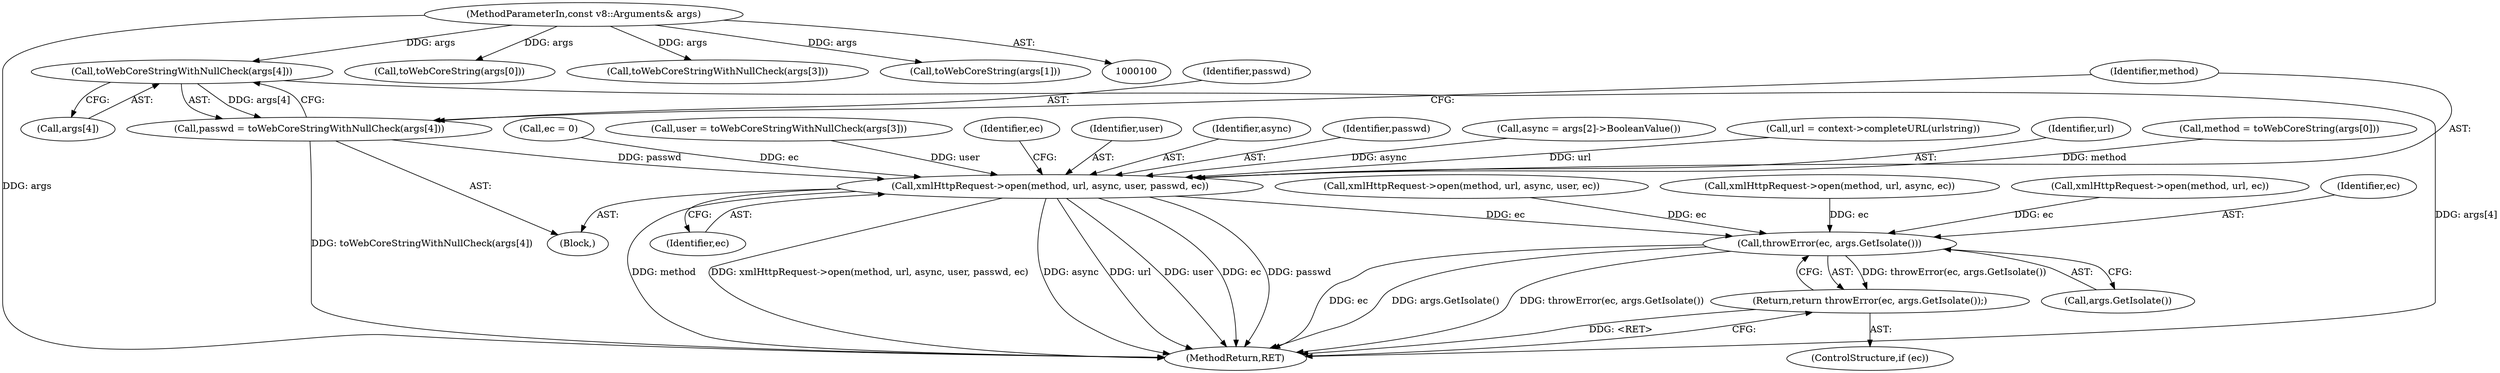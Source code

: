 digraph "0_Chrome_e9372a1bfd3588a80fcf49aa07321f0971dd6091_69@array" {
"1000183" [label="(Call,toWebCoreStringWithNullCheck(args[4]))"];
"1000101" [label="(MethodParameterIn,const v8::Arguments& args)"];
"1000181" [label="(Call,passwd = toWebCoreStringWithNullCheck(args[4]))"];
"1000187" [label="(Call,xmlHttpRequest->open(method, url, async, user, passwd, ec))"];
"1000215" [label="(Call,throwError(ec, args.GetIsolate()))"];
"1000214" [label="(Return,return throwError(ec, args.GetIsolate());)"];
"1000189" [label="(Identifier,url)"];
"1000184" [label="(Call,args[4])"];
"1000117" [label="(Call,method = toWebCoreString(args[0]))"];
"1000220" [label="(MethodReturn,RET)"];
"1000182" [label="(Identifier,passwd)"];
"1000101" [label="(MethodParameterIn,const v8::Arguments& args)"];
"1000179" [label="(Block,)"];
"1000145" [label="(Call,ec = 0)"];
"1000166" [label="(Call,user = toWebCoreStringWithNullCheck(args[3]))"];
"1000212" [label="(ControlStructure,if (ec))"];
"1000119" [label="(Call,toWebCoreString(args[0]))"];
"1000213" [label="(Identifier,ec)"];
"1000193" [label="(Identifier,ec)"];
"1000191" [label="(Identifier,user)"];
"1000190" [label="(Identifier,async)"];
"1000208" [label="(Call,xmlHttpRequest->open(method, url, ec))"];
"1000168" [label="(Call,toWebCoreStringWithNullCheck(args[3]))"];
"1000187" [label="(Call,xmlHttpRequest->open(method, url, async, user, passwd, ec))"];
"1000216" [label="(Identifier,ec)"];
"1000192" [label="(Identifier,passwd)"];
"1000183" [label="(Call,toWebCoreStringWithNullCheck(args[4]))"];
"1000217" [label="(Call,args.GetIsolate())"];
"1000195" [label="(Call,xmlHttpRequest->open(method, url, async, user, ec))"];
"1000214" [label="(Return,return throwError(ec, args.GetIsolate());)"];
"1000181" [label="(Call,passwd = toWebCoreStringWithNullCheck(args[4]))"];
"1000202" [label="(Call,xmlHttpRequest->open(method, url, async, ec))"];
"1000154" [label="(Call,async = args[2]->BooleanValue())"];
"1000126" [label="(Call,toWebCoreString(args[1]))"];
"1000215" [label="(Call,throwError(ec, args.GetIsolate()))"];
"1000140" [label="(Call,url = context->completeURL(urlstring))"];
"1000188" [label="(Identifier,method)"];
"1000183" -> "1000181"  [label="AST: "];
"1000183" -> "1000184"  [label="CFG: "];
"1000184" -> "1000183"  [label="AST: "];
"1000181" -> "1000183"  [label="CFG: "];
"1000183" -> "1000220"  [label="DDG: args[4]"];
"1000183" -> "1000181"  [label="DDG: args[4]"];
"1000101" -> "1000183"  [label="DDG: args"];
"1000101" -> "1000100"  [label="AST: "];
"1000101" -> "1000220"  [label="DDG: args"];
"1000101" -> "1000119"  [label="DDG: args"];
"1000101" -> "1000126"  [label="DDG: args"];
"1000101" -> "1000168"  [label="DDG: args"];
"1000181" -> "1000179"  [label="AST: "];
"1000182" -> "1000181"  [label="AST: "];
"1000188" -> "1000181"  [label="CFG: "];
"1000181" -> "1000220"  [label="DDG: toWebCoreStringWithNullCheck(args[4])"];
"1000181" -> "1000187"  [label="DDG: passwd"];
"1000187" -> "1000179"  [label="AST: "];
"1000187" -> "1000193"  [label="CFG: "];
"1000188" -> "1000187"  [label="AST: "];
"1000189" -> "1000187"  [label="AST: "];
"1000190" -> "1000187"  [label="AST: "];
"1000191" -> "1000187"  [label="AST: "];
"1000192" -> "1000187"  [label="AST: "];
"1000193" -> "1000187"  [label="AST: "];
"1000213" -> "1000187"  [label="CFG: "];
"1000187" -> "1000220"  [label="DDG: method"];
"1000187" -> "1000220"  [label="DDG: xmlHttpRequest->open(method, url, async, user, passwd, ec)"];
"1000187" -> "1000220"  [label="DDG: async"];
"1000187" -> "1000220"  [label="DDG: url"];
"1000187" -> "1000220"  [label="DDG: user"];
"1000187" -> "1000220"  [label="DDG: ec"];
"1000187" -> "1000220"  [label="DDG: passwd"];
"1000117" -> "1000187"  [label="DDG: method"];
"1000140" -> "1000187"  [label="DDG: url"];
"1000154" -> "1000187"  [label="DDG: async"];
"1000166" -> "1000187"  [label="DDG: user"];
"1000145" -> "1000187"  [label="DDG: ec"];
"1000187" -> "1000215"  [label="DDG: ec"];
"1000215" -> "1000214"  [label="AST: "];
"1000215" -> "1000217"  [label="CFG: "];
"1000216" -> "1000215"  [label="AST: "];
"1000217" -> "1000215"  [label="AST: "];
"1000214" -> "1000215"  [label="CFG: "];
"1000215" -> "1000220"  [label="DDG: ec"];
"1000215" -> "1000220"  [label="DDG: args.GetIsolate()"];
"1000215" -> "1000220"  [label="DDG: throwError(ec, args.GetIsolate())"];
"1000215" -> "1000214"  [label="DDG: throwError(ec, args.GetIsolate())"];
"1000195" -> "1000215"  [label="DDG: ec"];
"1000202" -> "1000215"  [label="DDG: ec"];
"1000208" -> "1000215"  [label="DDG: ec"];
"1000214" -> "1000212"  [label="AST: "];
"1000220" -> "1000214"  [label="CFG: "];
"1000214" -> "1000220"  [label="DDG: <RET>"];
}
